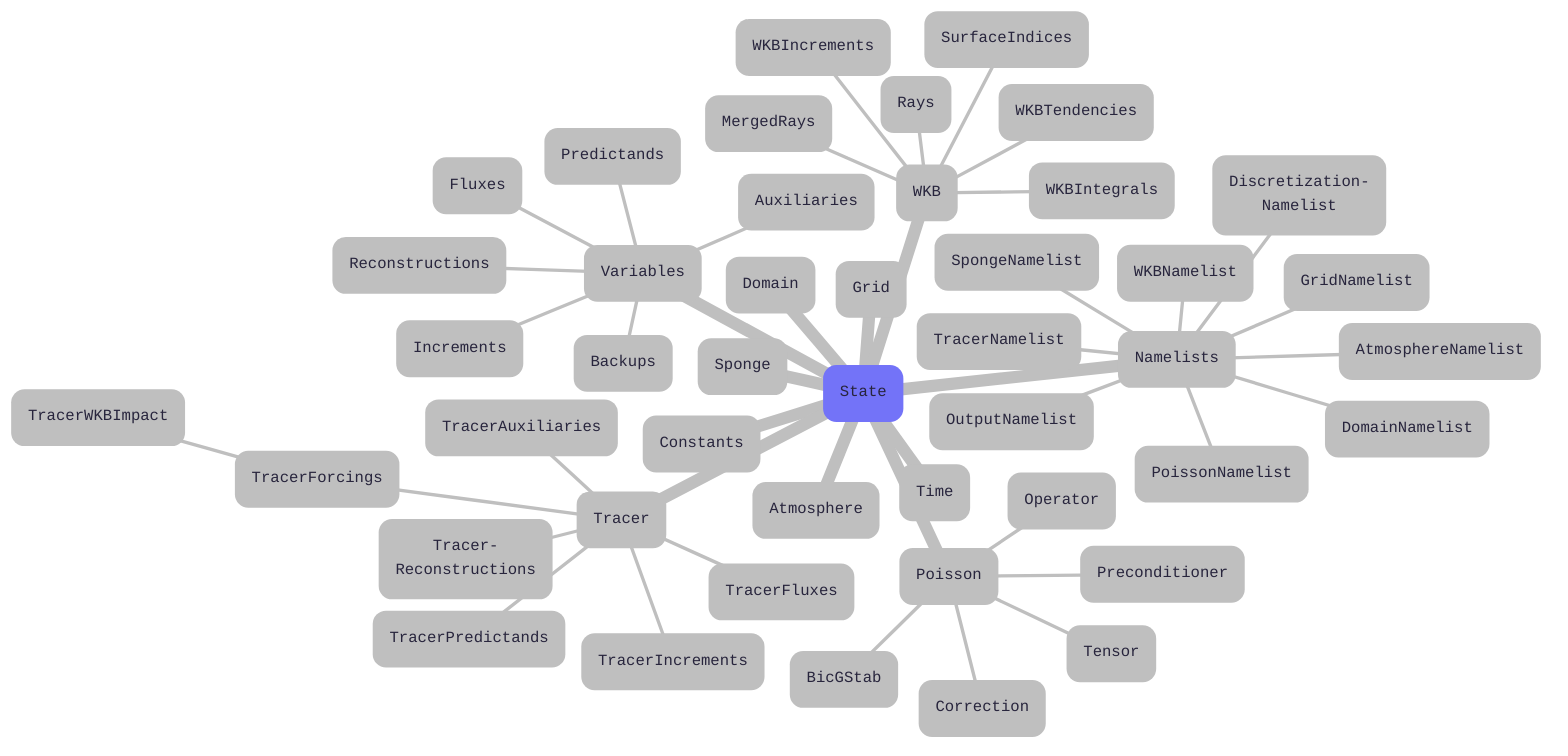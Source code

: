 ---
config:
    theme: redux
    fontFamily: monospace
---
mindmap
    root(State)
        (Atmosphere)
        (Constants)
        (Domain)
        (Grid)
        (Namelists)
            (AtmosphereNamelist)
            (Discretization-<br>Namelist)
            (DomainNamelist)
            (GridNamelist)
            (OutputNamelist)
            (PoissonNamelist)
            (SpongeNamelist)
            (TracerNamelist)
            (WKBNamelist)
        (Poisson)
            (BicGStab)
            (Correction)
            (Operator)
            (Preconditioner)
            (Tensor)
        (Sponge)
        (Time)
        (Tracer)
            (TracerAuxiliaries)
            (TracerFluxes)
            (TracerForcings)
                (TracerWKBImpact)
            (TracerIncrements)
            (TracerPredictands)
            (Tracer-<br>Reconstructions)
        (Variables)
            (Auxiliaries)
            (Backups)
            (Fluxes)
            (Increments)
            (Predictands)
            (Reconstructions)
        (WKB)
            (MergedRays)
            (Rays)
            (SurfaceIndices)
            (WKBIncrements)
            (WKBIntegrals)
            (WKBTendencies)